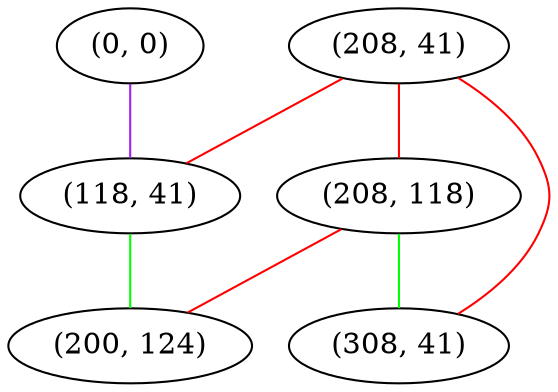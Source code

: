 graph "" {
"(0, 0)";
"(208, 41)";
"(208, 118)";
"(118, 41)";
"(308, 41)";
"(200, 124)";
"(0, 0)" -- "(118, 41)"  [color=purple, key=0, weight=4];
"(208, 41)" -- "(208, 118)"  [color=red, key=0, weight=1];
"(208, 41)" -- "(118, 41)"  [color=red, key=0, weight=1];
"(208, 41)" -- "(308, 41)"  [color=red, key=0, weight=1];
"(208, 118)" -- "(308, 41)"  [color=green, key=0, weight=2];
"(208, 118)" -- "(200, 124)"  [color=red, key=0, weight=1];
"(118, 41)" -- "(200, 124)"  [color=green, key=0, weight=2];
}
